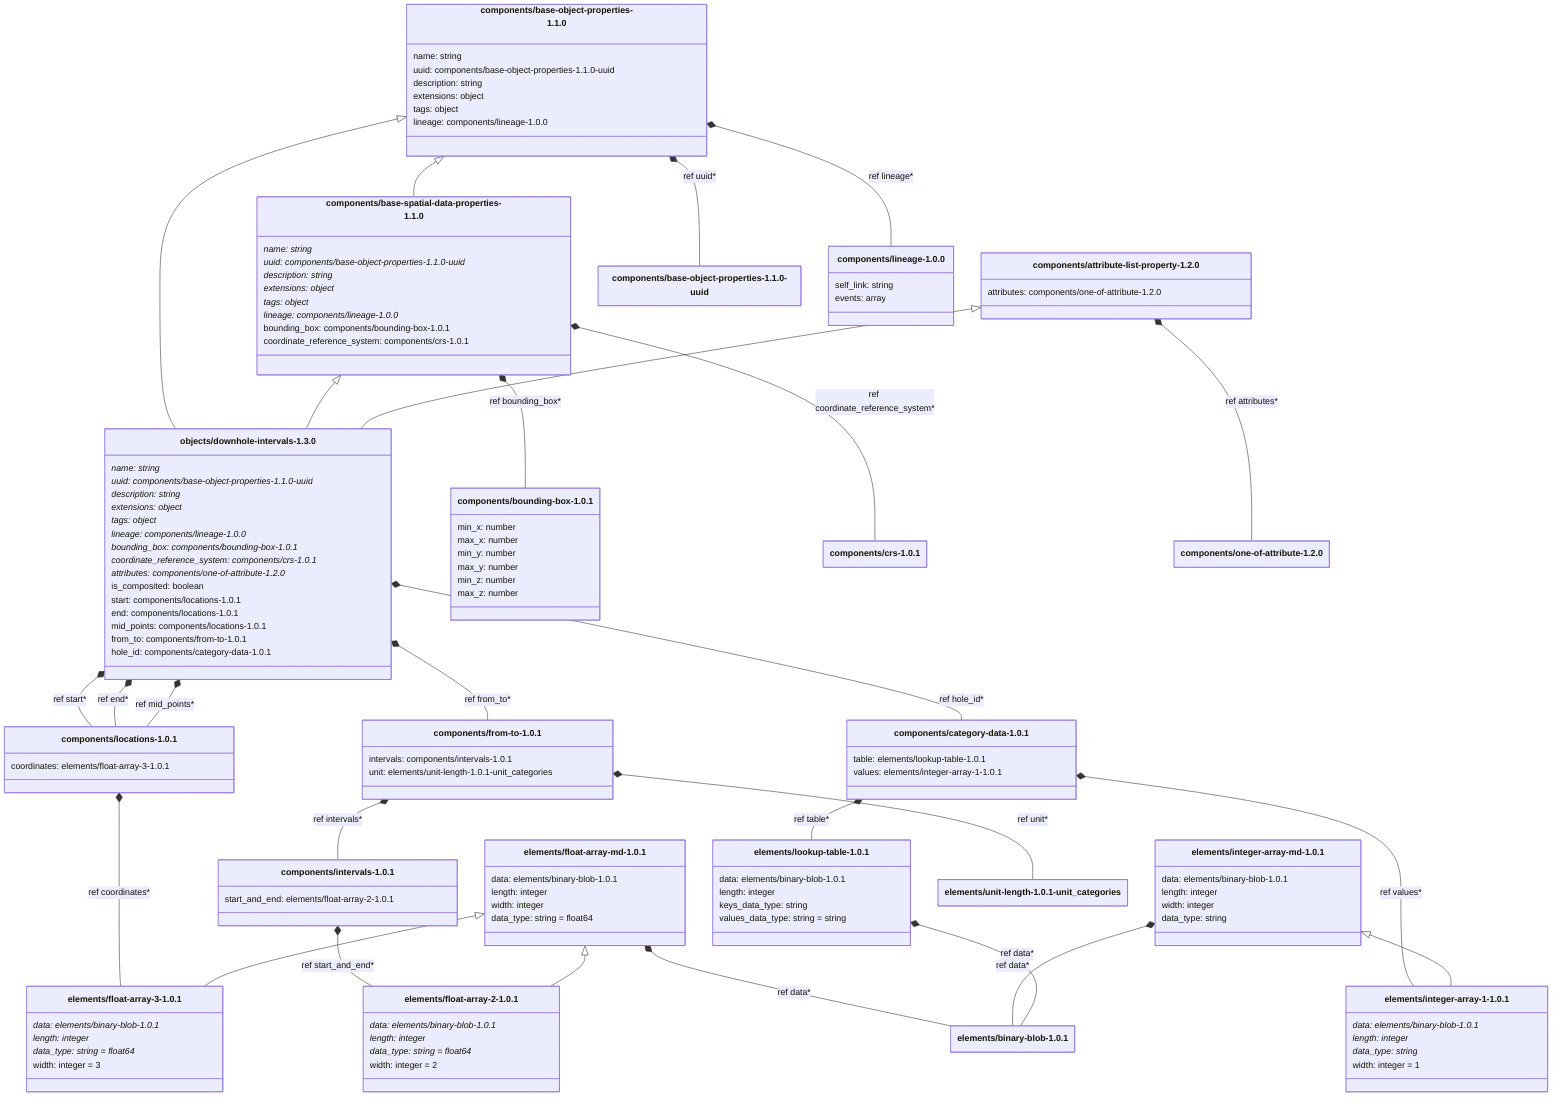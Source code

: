 ---
config:
    class:
        hideEmptyMembersBox: true
---

classDiagram
    class `components/base-object-properties-1.1.0`:::schemaComponent {
        name: string
        uuid: components/base-object-properties-1.1.0-uuid
        description: string
        extensions: object
        tags: object
        lineage: components/lineage-1.0.0
    }
    class `components/base-spatial-data-properties-1.1.0`:::schemaComponent {
        name: string*
        uuid: components/base-object-properties-1.1.0-uuid*
        description: string*
        extensions: object*
        tags: object*
        lineage: components/lineage-1.0.0*
        bounding_box: components/bounding-box-1.0.1
        coordinate_reference_system: components/crs-1.0.1
    }
    `components/base-object-properties-1.1.0` <|-- `components/base-spatial-data-properties-1.1.0`
    class `components/attribute-list-property-1.2.0`:::schemaComponent {
        attributes: components/one-of-attribute-1.2.0
    }
    class `objects/downhole-intervals-1.3.0`:::schemaObject {
        name: string*
        uuid: components/base-object-properties-1.1.0-uuid*
        description: string*
        extensions: object*
        tags: object*
        lineage: components/lineage-1.0.0*
        bounding_box: components/bounding-box-1.0.1*
        coordinate_reference_system: components/crs-1.0.1*
        attributes: components/one-of-attribute-1.2.0*
        is_composited: boolean
        start: components/locations-1.0.1
        end: components/locations-1.0.1
        mid_points: components/locations-1.0.1
        from_to: components/from-to-1.0.1
        hole_id: components/category-data-1.0.1
    }
    `components/base-object-properties-1.1.0` <|-- `objects/downhole-intervals-1.3.0`
    `components/base-spatial-data-properties-1.1.0` <|-- `objects/downhole-intervals-1.3.0`
    `components/attribute-list-property-1.2.0` <|-- `objects/downhole-intervals-1.3.0`
    `components/base-object-properties-1.1.0` *-- `components/base-object-properties-1.1.0-uuid` : ref uuid*
    `components/base-object-properties-1.1.0` *-- `components/lineage-1.0.0` : ref lineage*
    `components/base-spatial-data-properties-1.1.0` *-- `components/bounding-box-1.0.1` : ref bounding_box*
    `components/base-spatial-data-properties-1.1.0` *-- `components/crs-1.0.1` : ref coordinate_reference_system*
    `components/attribute-list-property-1.2.0` *-- `components/one-of-attribute-1.2.0` : ref attributes*
    `objects/downhole-intervals-1.3.0` *-- `components/locations-1.0.1` : ref start*
    `objects/downhole-intervals-1.3.0` *-- `components/locations-1.0.1` : ref end*
    `objects/downhole-intervals-1.3.0` *-- `components/locations-1.0.1` : ref mid_points*
    `objects/downhole-intervals-1.3.0` *-- `components/from-to-1.0.1` : ref from_to*
    `objects/downhole-intervals-1.3.0` *-- `components/category-data-1.0.1` : ref hole_id*
    class `components/base-object-properties-1.1.0-uuid`:::schemaImplicit {
    }
    class `components/lineage-1.0.0`:::schemaComponent {
        self_link: string
        events: array
    }
    class `components/locations-1.0.1`:::schemaComponent {
        coordinates: elements/float-array-3-1.0.1
    }
    `components/locations-1.0.1` *-- `elements/float-array-3-1.0.1` : ref coordinates*
    class `elements/float-array-md-1.0.1`:::schemaElement {
        data: elements/binary-blob-1.0.1
        length: integer
        width: integer
        data_type: string = float64
    }
    class `elements/float-array-3-1.0.1`:::schemaElement {
        data: elements/binary-blob-1.0.1*
        length: integer*
        data_type: string = float64*
        width: integer = 3
    }
    `elements/float-array-md-1.0.1` <|-- `elements/float-array-3-1.0.1`
    `elements/float-array-md-1.0.1` *-- `elements/binary-blob-1.0.1` : ref data*
    class `elements/binary-blob-1.0.1`:::schemaElement {
    }
    class `components/category-data-1.0.1`:::schemaComponent {
        table: elements/lookup-table-1.0.1
        values: elements/integer-array-1-1.0.1
    }
    `components/category-data-1.0.1` *-- `elements/lookup-table-1.0.1` : ref table*
    `components/category-data-1.0.1` *-- `elements/integer-array-1-1.0.1` : ref values*
    class `elements/integer-array-md-1.0.1`:::schemaElement {
        data: elements/binary-blob-1.0.1
        length: integer
        width: integer
        data_type: string
    }
    class `elements/integer-array-1-1.0.1`:::schemaElement {
        data: elements/binary-blob-1.0.1*
        length: integer*
        data_type: string*
        width: integer = 1
    }
    `elements/integer-array-md-1.0.1` <|-- `elements/integer-array-1-1.0.1`
    `elements/integer-array-md-1.0.1` *-- `elements/binary-blob-1.0.1` : ref data*
    class `elements/lookup-table-1.0.1`:::schemaElement {
        data: elements/binary-blob-1.0.1
        length: integer
        keys_data_type: string
        values_data_type: string = string
    }
    `elements/lookup-table-1.0.1` *-- `elements/binary-blob-1.0.1` : ref data*
    class `components/from-to-1.0.1`:::schemaComponent {
        intervals: components/intervals-1.0.1
        unit: elements/unit-length-1.0.1-unit_categories
    }
    `components/from-to-1.0.1` *-- `components/intervals-1.0.1` : ref intervals*
    `components/from-to-1.0.1` *-- `elements/unit-length-1.0.1-unit_categories` : ref unit*
    class `components/intervals-1.0.1`:::schemaComponent {
        start_and_end: elements/float-array-2-1.0.1
    }
    `components/intervals-1.0.1` *-- `elements/float-array-2-1.0.1` : ref start_and_end*
    class `elements/float-array-2-1.0.1`:::schemaElement {
        data: elements/binary-blob-1.0.1*
        length: integer*
        data_type: string = float64*
        width: integer = 2
    }
    `elements/float-array-md-1.0.1` <|-- `elements/float-array-2-1.0.1`
    class `elements/unit-length-1.0.1-unit_categories`:::schemaImplicit {
    }
    class `components/one-of-attribute-1.2.0`:::schemaComponent {
    }
    class `components/bounding-box-1.0.1`:::schemaComponent {
        min_x: number
        max_x: number
        min_y: number
        max_y: number
        min_z: number
        max_z: number
    }
    class `components/crs-1.0.1`:::schemaComponent {
    }